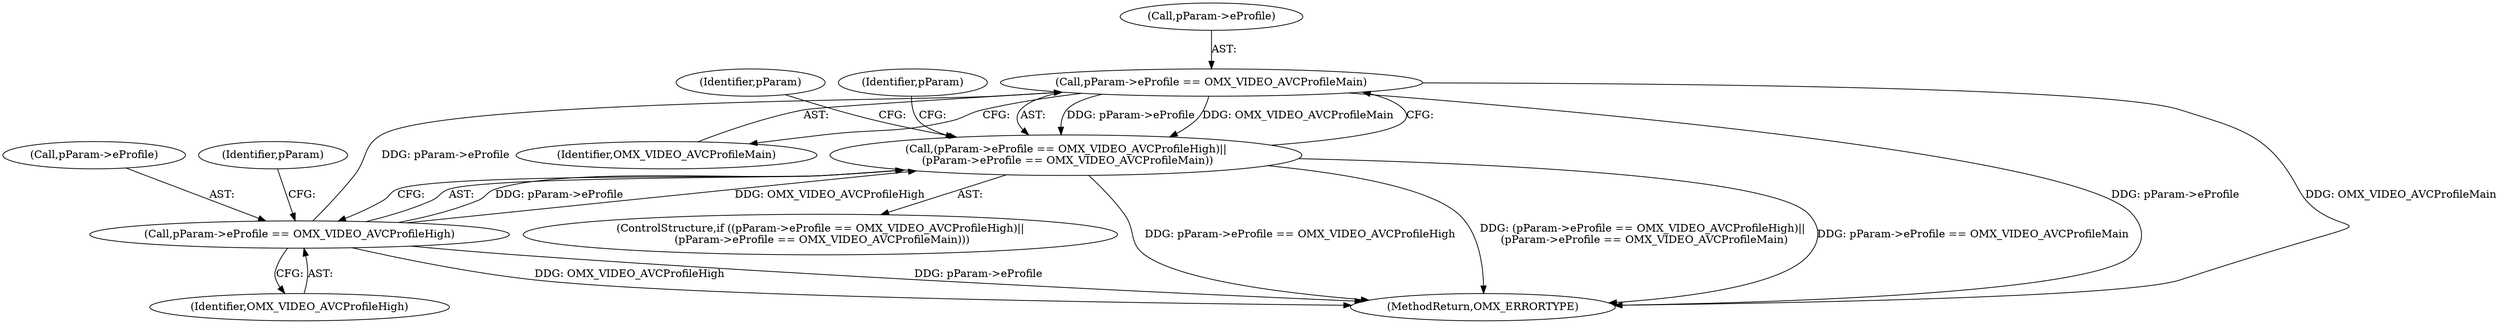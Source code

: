 digraph "0_Android_560ccdb509a7b86186fac0fce1b25bd9a3e6a6e8_7@pointer" {
"1000948" [label="(Call,pParam->eProfile == OMX_VIDEO_AVCProfileMain)"];
"1000943" [label="(Call,pParam->eProfile == OMX_VIDEO_AVCProfileHigh)"];
"1000942" [label="(Call,(pParam->eProfile == OMX_VIDEO_AVCProfileHigh)||\n (pParam->eProfile == OMX_VIDEO_AVCProfileMain))"];
"1000941" [label="(ControlStructure,if ((pParam->eProfile == OMX_VIDEO_AVCProfileHigh)||\n (pParam->eProfile == OMX_VIDEO_AVCProfileMain)))"];
"1000948" [label="(Call,pParam->eProfile == OMX_VIDEO_AVCProfileMain)"];
"1000942" [label="(Call,(pParam->eProfile == OMX_VIDEO_AVCProfileHigh)||\n (pParam->eProfile == OMX_VIDEO_AVCProfileMain))"];
"1000943" [label="(Call,pParam->eProfile == OMX_VIDEO_AVCProfileHigh)"];
"1000944" [label="(Call,pParam->eProfile)"];
"1000952" [label="(Identifier,OMX_VIDEO_AVCProfileMain)"];
"1000949" [label="(Call,pParam->eProfile)"];
"1000950" [label="(Identifier,pParam)"];
"1000947" [label="(Identifier,OMX_VIDEO_AVCProfileHigh)"];
"1002913" [label="(MethodReturn,OMX_ERRORTYPE)"];
"1000956" [label="(Identifier,pParam)"];
"1001062" [label="(Identifier,pParam)"];
"1000948" -> "1000942"  [label="AST: "];
"1000948" -> "1000952"  [label="CFG: "];
"1000949" -> "1000948"  [label="AST: "];
"1000952" -> "1000948"  [label="AST: "];
"1000942" -> "1000948"  [label="CFG: "];
"1000948" -> "1002913"  [label="DDG: OMX_VIDEO_AVCProfileMain"];
"1000948" -> "1002913"  [label="DDG: pParam->eProfile"];
"1000948" -> "1000942"  [label="DDG: pParam->eProfile"];
"1000948" -> "1000942"  [label="DDG: OMX_VIDEO_AVCProfileMain"];
"1000943" -> "1000948"  [label="DDG: pParam->eProfile"];
"1000943" -> "1000942"  [label="AST: "];
"1000943" -> "1000947"  [label="CFG: "];
"1000944" -> "1000943"  [label="AST: "];
"1000947" -> "1000943"  [label="AST: "];
"1000950" -> "1000943"  [label="CFG: "];
"1000942" -> "1000943"  [label="CFG: "];
"1000943" -> "1002913"  [label="DDG: pParam->eProfile"];
"1000943" -> "1002913"  [label="DDG: OMX_VIDEO_AVCProfileHigh"];
"1000943" -> "1000942"  [label="DDG: pParam->eProfile"];
"1000943" -> "1000942"  [label="DDG: OMX_VIDEO_AVCProfileHigh"];
"1000942" -> "1000941"  [label="AST: "];
"1000956" -> "1000942"  [label="CFG: "];
"1001062" -> "1000942"  [label="CFG: "];
"1000942" -> "1002913"  [label="DDG: (pParam->eProfile == OMX_VIDEO_AVCProfileHigh)||\n (pParam->eProfile == OMX_VIDEO_AVCProfileMain)"];
"1000942" -> "1002913"  [label="DDG: pParam->eProfile == OMX_VIDEO_AVCProfileMain"];
"1000942" -> "1002913"  [label="DDG: pParam->eProfile == OMX_VIDEO_AVCProfileHigh"];
}
